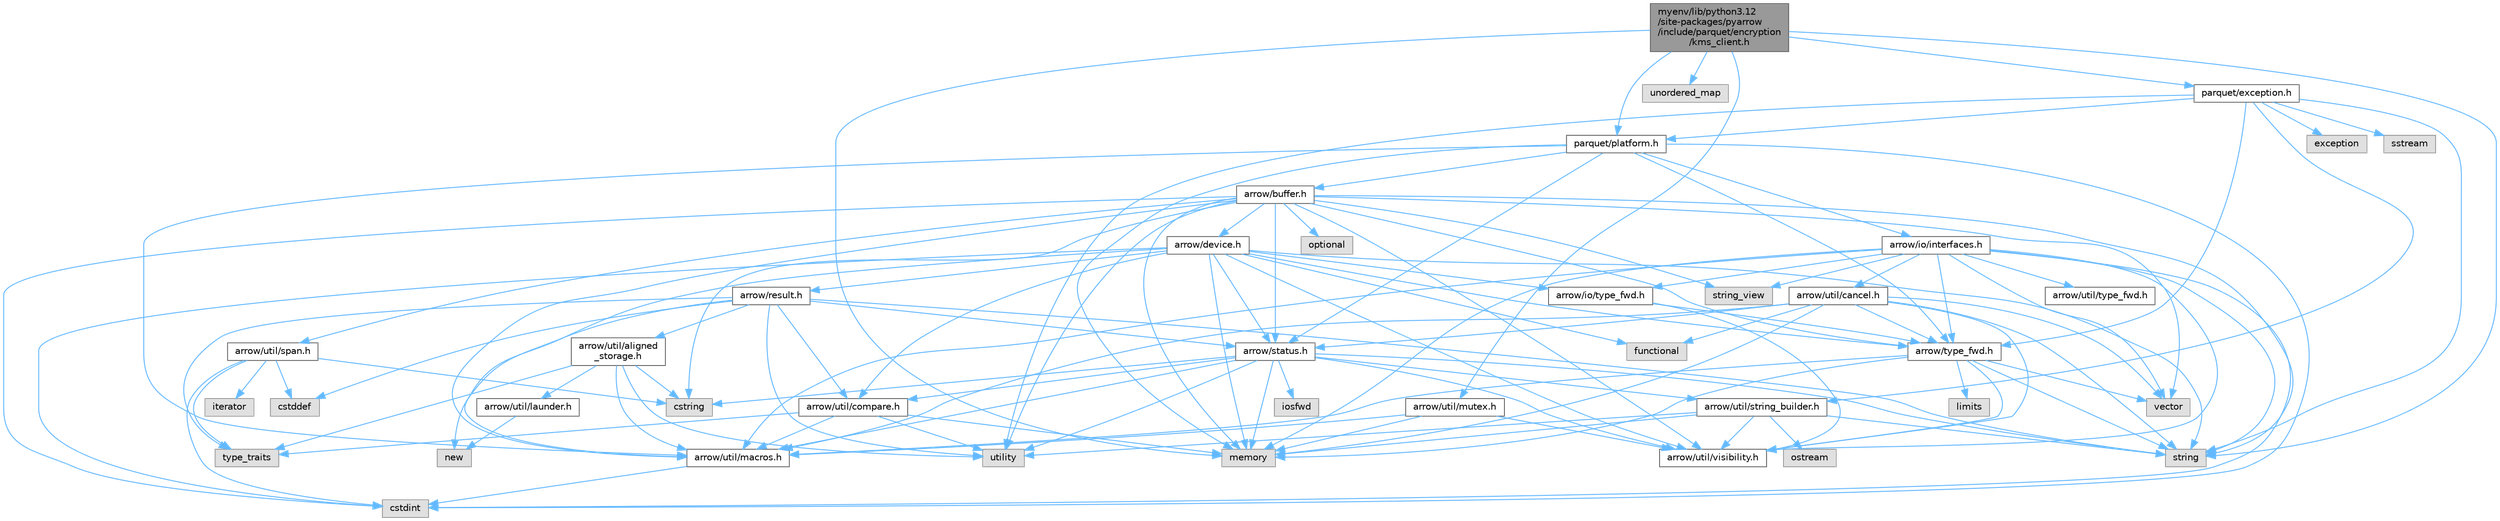digraph "myenv/lib/python3.12/site-packages/pyarrow/include/parquet/encryption/kms_client.h"
{
 // LATEX_PDF_SIZE
  bgcolor="transparent";
  edge [fontname=Helvetica,fontsize=10,labelfontname=Helvetica,labelfontsize=10];
  node [fontname=Helvetica,fontsize=10,shape=box,height=0.2,width=0.4];
  Node1 [id="Node000001",label="myenv/lib/python3.12\l/site-packages/pyarrow\l/include/parquet/encryption\l/kms_client.h",height=0.2,width=0.4,color="gray40", fillcolor="grey60", style="filled", fontcolor="black",tooltip=" "];
  Node1 -> Node2 [id="edge1_Node000001_Node000002",color="steelblue1",style="solid",tooltip=" "];
  Node2 [id="Node000002",label="memory",height=0.2,width=0.4,color="grey60", fillcolor="#E0E0E0", style="filled",tooltip=" "];
  Node1 -> Node3 [id="edge2_Node000001_Node000003",color="steelblue1",style="solid",tooltip=" "];
  Node3 [id="Node000003",label="string",height=0.2,width=0.4,color="grey60", fillcolor="#E0E0E0", style="filled",tooltip=" "];
  Node1 -> Node4 [id="edge3_Node000001_Node000004",color="steelblue1",style="solid",tooltip=" "];
  Node4 [id="Node000004",label="unordered_map",height=0.2,width=0.4,color="grey60", fillcolor="#E0E0E0", style="filled",tooltip=" "];
  Node1 -> Node5 [id="edge4_Node000001_Node000005",color="steelblue1",style="solid",tooltip=" "];
  Node5 [id="Node000005",label="arrow/util/mutex.h",height=0.2,width=0.4,color="grey40", fillcolor="white", style="filled",URL="$mutex_8h.html",tooltip=" "];
  Node5 -> Node2 [id="edge5_Node000005_Node000002",color="steelblue1",style="solid",tooltip=" "];
  Node5 -> Node6 [id="edge6_Node000005_Node000006",color="steelblue1",style="solid",tooltip=" "];
  Node6 [id="Node000006",label="arrow/util/macros.h",height=0.2,width=0.4,color="grey40", fillcolor="white", style="filled",URL="$macros_8h.html",tooltip=" "];
  Node6 -> Node7 [id="edge7_Node000006_Node000007",color="steelblue1",style="solid",tooltip=" "];
  Node7 [id="Node000007",label="cstdint",height=0.2,width=0.4,color="grey60", fillcolor="#E0E0E0", style="filled",tooltip=" "];
  Node5 -> Node8 [id="edge8_Node000005_Node000008",color="steelblue1",style="solid",tooltip=" "];
  Node8 [id="Node000008",label="arrow/util/visibility.h",height=0.2,width=0.4,color="grey40", fillcolor="white", style="filled",URL="$include_2arrow_2util_2visibility_8h.html",tooltip=" "];
  Node1 -> Node9 [id="edge9_Node000001_Node000009",color="steelblue1",style="solid",tooltip=" "];
  Node9 [id="Node000009",label="parquet/exception.h",height=0.2,width=0.4,color="grey40", fillcolor="white", style="filled",URL="$exception_8h.html",tooltip=" "];
  Node9 -> Node10 [id="edge10_Node000009_Node000010",color="steelblue1",style="solid",tooltip=" "];
  Node10 [id="Node000010",label="exception",height=0.2,width=0.4,color="grey60", fillcolor="#E0E0E0", style="filled",tooltip=" "];
  Node9 -> Node11 [id="edge11_Node000009_Node000011",color="steelblue1",style="solid",tooltip=" "];
  Node11 [id="Node000011",label="sstream",height=0.2,width=0.4,color="grey60", fillcolor="#E0E0E0", style="filled",tooltip=" "];
  Node9 -> Node3 [id="edge12_Node000009_Node000003",color="steelblue1",style="solid",tooltip=" "];
  Node9 -> Node12 [id="edge13_Node000009_Node000012",color="steelblue1",style="solid",tooltip=" "];
  Node12 [id="Node000012",label="utility",height=0.2,width=0.4,color="grey60", fillcolor="#E0E0E0", style="filled",tooltip=" "];
  Node9 -> Node13 [id="edge14_Node000009_Node000013",color="steelblue1",style="solid",tooltip=" "];
  Node13 [id="Node000013",label="arrow/type_fwd.h",height=0.2,width=0.4,color="grey40", fillcolor="white", style="filled",URL="$arrow_2type__fwd_8h.html",tooltip=" "];
  Node13 -> Node14 [id="edge15_Node000013_Node000014",color="steelblue1",style="solid",tooltip=" "];
  Node14 [id="Node000014",label="limits",height=0.2,width=0.4,color="grey60", fillcolor="#E0E0E0", style="filled",tooltip=" "];
  Node13 -> Node2 [id="edge16_Node000013_Node000002",color="steelblue1",style="solid",tooltip=" "];
  Node13 -> Node3 [id="edge17_Node000013_Node000003",color="steelblue1",style="solid",tooltip=" "];
  Node13 -> Node15 [id="edge18_Node000013_Node000015",color="steelblue1",style="solid",tooltip=" "];
  Node15 [id="Node000015",label="vector",height=0.2,width=0.4,color="grey60", fillcolor="#E0E0E0", style="filled",tooltip=" "];
  Node13 -> Node6 [id="edge19_Node000013_Node000006",color="steelblue1",style="solid",tooltip=" "];
  Node13 -> Node8 [id="edge20_Node000013_Node000008",color="steelblue1",style="solid",tooltip=" "];
  Node9 -> Node16 [id="edge21_Node000009_Node000016",color="steelblue1",style="solid",tooltip=" "];
  Node16 [id="Node000016",label="arrow/util/string_builder.h",height=0.2,width=0.4,color="grey40", fillcolor="white", style="filled",URL="$string__builder_8h.html",tooltip=" "];
  Node16 -> Node2 [id="edge22_Node000016_Node000002",color="steelblue1",style="solid",tooltip=" "];
  Node16 -> Node17 [id="edge23_Node000016_Node000017",color="steelblue1",style="solid",tooltip=" "];
  Node17 [id="Node000017",label="ostream",height=0.2,width=0.4,color="grey60", fillcolor="#E0E0E0", style="filled",tooltip=" "];
  Node16 -> Node3 [id="edge24_Node000016_Node000003",color="steelblue1",style="solid",tooltip=" "];
  Node16 -> Node12 [id="edge25_Node000016_Node000012",color="steelblue1",style="solid",tooltip=" "];
  Node16 -> Node8 [id="edge26_Node000016_Node000008",color="steelblue1",style="solid",tooltip=" "];
  Node9 -> Node18 [id="edge27_Node000009_Node000018",color="steelblue1",style="solid",tooltip=" "];
  Node18 [id="Node000018",label="parquet/platform.h",height=0.2,width=0.4,color="grey40", fillcolor="white", style="filled",URL="$include_2parquet_2platform_8h.html",tooltip=" "];
  Node18 -> Node7 [id="edge28_Node000018_Node000007",color="steelblue1",style="solid",tooltip=" "];
  Node18 -> Node2 [id="edge29_Node000018_Node000002",color="steelblue1",style="solid",tooltip=" "];
  Node18 -> Node19 [id="edge30_Node000018_Node000019",color="steelblue1",style="solid",tooltip=" "];
  Node19 [id="Node000019",label="arrow/buffer.h",height=0.2,width=0.4,color="grey40", fillcolor="white", style="filled",URL="$buffer_8h.html",tooltip=" "];
  Node19 -> Node7 [id="edge31_Node000019_Node000007",color="steelblue1",style="solid",tooltip=" "];
  Node19 -> Node20 [id="edge32_Node000019_Node000020",color="steelblue1",style="solid",tooltip=" "];
  Node20 [id="Node000020",label="cstring",height=0.2,width=0.4,color="grey60", fillcolor="#E0E0E0", style="filled",tooltip=" "];
  Node19 -> Node2 [id="edge33_Node000019_Node000002",color="steelblue1",style="solid",tooltip=" "];
  Node19 -> Node21 [id="edge34_Node000019_Node000021",color="steelblue1",style="solid",tooltip=" "];
  Node21 [id="Node000021",label="optional",height=0.2,width=0.4,color="grey60", fillcolor="#E0E0E0", style="filled",tooltip=" "];
  Node19 -> Node3 [id="edge35_Node000019_Node000003",color="steelblue1",style="solid",tooltip=" "];
  Node19 -> Node22 [id="edge36_Node000019_Node000022",color="steelblue1",style="solid",tooltip=" "];
  Node22 [id="Node000022",label="string_view",height=0.2,width=0.4,color="grey60", fillcolor="#E0E0E0", style="filled",tooltip=" "];
  Node19 -> Node12 [id="edge37_Node000019_Node000012",color="steelblue1",style="solid",tooltip=" "];
  Node19 -> Node15 [id="edge38_Node000019_Node000015",color="steelblue1",style="solid",tooltip=" "];
  Node19 -> Node23 [id="edge39_Node000019_Node000023",color="steelblue1",style="solid",tooltip=" "];
  Node23 [id="Node000023",label="arrow/device.h",height=0.2,width=0.4,color="grey40", fillcolor="white", style="filled",URL="$device_8h.html",tooltip=" "];
  Node23 -> Node7 [id="edge40_Node000023_Node000007",color="steelblue1",style="solid",tooltip=" "];
  Node23 -> Node24 [id="edge41_Node000023_Node000024",color="steelblue1",style="solid",tooltip=" "];
  Node24 [id="Node000024",label="functional",height=0.2,width=0.4,color="grey60", fillcolor="#E0E0E0", style="filled",tooltip=" "];
  Node23 -> Node2 [id="edge42_Node000023_Node000002",color="steelblue1",style="solid",tooltip=" "];
  Node23 -> Node3 [id="edge43_Node000023_Node000003",color="steelblue1",style="solid",tooltip=" "];
  Node23 -> Node25 [id="edge44_Node000023_Node000025",color="steelblue1",style="solid",tooltip=" "];
  Node25 [id="Node000025",label="arrow/io/type_fwd.h",height=0.2,width=0.4,color="grey40", fillcolor="white", style="filled",URL="$arrow_2io_2type__fwd_8h.html",tooltip=" "];
  Node25 -> Node13 [id="edge45_Node000025_Node000013",color="steelblue1",style="solid",tooltip=" "];
  Node25 -> Node8 [id="edge46_Node000025_Node000008",color="steelblue1",style="solid",tooltip=" "];
  Node23 -> Node26 [id="edge47_Node000023_Node000026",color="steelblue1",style="solid",tooltip=" "];
  Node26 [id="Node000026",label="arrow/result.h",height=0.2,width=0.4,color="grey40", fillcolor="white", style="filled",URL="$result_8h.html",tooltip=" "];
  Node26 -> Node27 [id="edge48_Node000026_Node000027",color="steelblue1",style="solid",tooltip=" "];
  Node27 [id="Node000027",label="cstddef",height=0.2,width=0.4,color="grey60", fillcolor="#E0E0E0", style="filled",tooltip=" "];
  Node26 -> Node28 [id="edge49_Node000026_Node000028",color="steelblue1",style="solid",tooltip=" "];
  Node28 [id="Node000028",label="new",height=0.2,width=0.4,color="grey60", fillcolor="#E0E0E0", style="filled",tooltip=" "];
  Node26 -> Node3 [id="edge50_Node000026_Node000003",color="steelblue1",style="solid",tooltip=" "];
  Node26 -> Node29 [id="edge51_Node000026_Node000029",color="steelblue1",style="solid",tooltip=" "];
  Node29 [id="Node000029",label="type_traits",height=0.2,width=0.4,color="grey60", fillcolor="#E0E0E0", style="filled",tooltip=" "];
  Node26 -> Node12 [id="edge52_Node000026_Node000012",color="steelblue1",style="solid",tooltip=" "];
  Node26 -> Node30 [id="edge53_Node000026_Node000030",color="steelblue1",style="solid",tooltip=" "];
  Node30 [id="Node000030",label="arrow/status.h",height=0.2,width=0.4,color="grey40", fillcolor="white", style="filled",URL="$status_8h.html",tooltip=" "];
  Node30 -> Node20 [id="edge54_Node000030_Node000020",color="steelblue1",style="solid",tooltip=" "];
  Node30 -> Node31 [id="edge55_Node000030_Node000031",color="steelblue1",style="solid",tooltip=" "];
  Node31 [id="Node000031",label="iosfwd",height=0.2,width=0.4,color="grey60", fillcolor="#E0E0E0", style="filled",tooltip=" "];
  Node30 -> Node2 [id="edge56_Node000030_Node000002",color="steelblue1",style="solid",tooltip=" "];
  Node30 -> Node3 [id="edge57_Node000030_Node000003",color="steelblue1",style="solid",tooltip=" "];
  Node30 -> Node12 [id="edge58_Node000030_Node000012",color="steelblue1",style="solid",tooltip=" "];
  Node30 -> Node32 [id="edge59_Node000030_Node000032",color="steelblue1",style="solid",tooltip=" "];
  Node32 [id="Node000032",label="arrow/util/compare.h",height=0.2,width=0.4,color="grey40", fillcolor="white", style="filled",URL="$util_2compare_8h.html",tooltip=" "];
  Node32 -> Node2 [id="edge60_Node000032_Node000002",color="steelblue1",style="solid",tooltip=" "];
  Node32 -> Node29 [id="edge61_Node000032_Node000029",color="steelblue1",style="solid",tooltip=" "];
  Node32 -> Node12 [id="edge62_Node000032_Node000012",color="steelblue1",style="solid",tooltip=" "];
  Node32 -> Node6 [id="edge63_Node000032_Node000006",color="steelblue1",style="solid",tooltip=" "];
  Node30 -> Node6 [id="edge64_Node000030_Node000006",color="steelblue1",style="solid",tooltip=" "];
  Node30 -> Node16 [id="edge65_Node000030_Node000016",color="steelblue1",style="solid",tooltip=" "];
  Node30 -> Node8 [id="edge66_Node000030_Node000008",color="steelblue1",style="solid",tooltip=" "];
  Node26 -> Node33 [id="edge67_Node000026_Node000033",color="steelblue1",style="solid",tooltip=" "];
  Node33 [id="Node000033",label="arrow/util/aligned\l_storage.h",height=0.2,width=0.4,color="grey40", fillcolor="white", style="filled",URL="$aligned__storage_8h.html",tooltip=" "];
  Node33 -> Node20 [id="edge68_Node000033_Node000020",color="steelblue1",style="solid",tooltip=" "];
  Node33 -> Node29 [id="edge69_Node000033_Node000029",color="steelblue1",style="solid",tooltip=" "];
  Node33 -> Node12 [id="edge70_Node000033_Node000012",color="steelblue1",style="solid",tooltip=" "];
  Node33 -> Node34 [id="edge71_Node000033_Node000034",color="steelblue1",style="solid",tooltip=" "];
  Node34 [id="Node000034",label="arrow/util/launder.h",height=0.2,width=0.4,color="grey40", fillcolor="white", style="filled",URL="$launder_8h.html",tooltip=" "];
  Node34 -> Node28 [id="edge72_Node000034_Node000028",color="steelblue1",style="solid",tooltip=" "];
  Node33 -> Node6 [id="edge73_Node000033_Node000006",color="steelblue1",style="solid",tooltip=" "];
  Node26 -> Node32 [id="edge74_Node000026_Node000032",color="steelblue1",style="solid",tooltip=" "];
  Node23 -> Node30 [id="edge75_Node000023_Node000030",color="steelblue1",style="solid",tooltip=" "];
  Node23 -> Node13 [id="edge76_Node000023_Node000013",color="steelblue1",style="solid",tooltip=" "];
  Node23 -> Node32 [id="edge77_Node000023_Node000032",color="steelblue1",style="solid",tooltip=" "];
  Node23 -> Node6 [id="edge78_Node000023_Node000006",color="steelblue1",style="solid",tooltip=" "];
  Node23 -> Node8 [id="edge79_Node000023_Node000008",color="steelblue1",style="solid",tooltip=" "];
  Node19 -> Node30 [id="edge80_Node000019_Node000030",color="steelblue1",style="solid",tooltip=" "];
  Node19 -> Node13 [id="edge81_Node000019_Node000013",color="steelblue1",style="solid",tooltip=" "];
  Node19 -> Node6 [id="edge82_Node000019_Node000006",color="steelblue1",style="solid",tooltip=" "];
  Node19 -> Node35 [id="edge83_Node000019_Node000035",color="steelblue1",style="solid",tooltip=" "];
  Node35 [id="Node000035",label="arrow/util/span.h",height=0.2,width=0.4,color="grey40", fillcolor="white", style="filled",URL="$span_8h.html",tooltip=" "];
  Node35 -> Node27 [id="edge84_Node000035_Node000027",color="steelblue1",style="solid",tooltip=" "];
  Node35 -> Node7 [id="edge85_Node000035_Node000007",color="steelblue1",style="solid",tooltip=" "];
  Node35 -> Node20 [id="edge86_Node000035_Node000020",color="steelblue1",style="solid",tooltip=" "];
  Node35 -> Node36 [id="edge87_Node000035_Node000036",color="steelblue1",style="solid",tooltip=" "];
  Node36 [id="Node000036",label="iterator",height=0.2,width=0.4,color="grey60", fillcolor="#E0E0E0", style="filled",tooltip=" "];
  Node35 -> Node29 [id="edge88_Node000035_Node000029",color="steelblue1",style="solid",tooltip=" "];
  Node19 -> Node8 [id="edge89_Node000019_Node000008",color="steelblue1",style="solid",tooltip=" "];
  Node18 -> Node37 [id="edge90_Node000018_Node000037",color="steelblue1",style="solid",tooltip=" "];
  Node37 [id="Node000037",label="arrow/io/interfaces.h",height=0.2,width=0.4,color="grey40", fillcolor="white", style="filled",URL="$interfaces_8h.html",tooltip=" "];
  Node37 -> Node7 [id="edge91_Node000037_Node000007",color="steelblue1",style="solid",tooltip=" "];
  Node37 -> Node2 [id="edge92_Node000037_Node000002",color="steelblue1",style="solid",tooltip=" "];
  Node37 -> Node3 [id="edge93_Node000037_Node000003",color="steelblue1",style="solid",tooltip=" "];
  Node37 -> Node22 [id="edge94_Node000037_Node000022",color="steelblue1",style="solid",tooltip=" "];
  Node37 -> Node15 [id="edge95_Node000037_Node000015",color="steelblue1",style="solid",tooltip=" "];
  Node37 -> Node25 [id="edge96_Node000037_Node000025",color="steelblue1",style="solid",tooltip=" "];
  Node37 -> Node13 [id="edge97_Node000037_Node000013",color="steelblue1",style="solid",tooltip=" "];
  Node37 -> Node38 [id="edge98_Node000037_Node000038",color="steelblue1",style="solid",tooltip=" "];
  Node38 [id="Node000038",label="arrow/util/cancel.h",height=0.2,width=0.4,color="grey40", fillcolor="white", style="filled",URL="$cancel_8h.html",tooltip=" "];
  Node38 -> Node24 [id="edge99_Node000038_Node000024",color="steelblue1",style="solid",tooltip=" "];
  Node38 -> Node2 [id="edge100_Node000038_Node000002",color="steelblue1",style="solid",tooltip=" "];
  Node38 -> Node3 [id="edge101_Node000038_Node000003",color="steelblue1",style="solid",tooltip=" "];
  Node38 -> Node15 [id="edge102_Node000038_Node000015",color="steelblue1",style="solid",tooltip=" "];
  Node38 -> Node30 [id="edge103_Node000038_Node000030",color="steelblue1",style="solid",tooltip=" "];
  Node38 -> Node13 [id="edge104_Node000038_Node000013",color="steelblue1",style="solid",tooltip=" "];
  Node38 -> Node6 [id="edge105_Node000038_Node000006",color="steelblue1",style="solid",tooltip=" "];
  Node38 -> Node8 [id="edge106_Node000038_Node000008",color="steelblue1",style="solid",tooltip=" "];
  Node37 -> Node6 [id="edge107_Node000037_Node000006",color="steelblue1",style="solid",tooltip=" "];
  Node37 -> Node39 [id="edge108_Node000037_Node000039",color="steelblue1",style="solid",tooltip=" "];
  Node39 [id="Node000039",label="arrow/util/type_fwd.h",height=0.2,width=0.4,color="grey40", fillcolor="white", style="filled",URL="$arrow_2util_2type__fwd_8h.html",tooltip=" "];
  Node37 -> Node8 [id="edge109_Node000037_Node000008",color="steelblue1",style="solid",tooltip=" "];
  Node18 -> Node30 [id="edge110_Node000018_Node000030",color="steelblue1",style="solid",tooltip=" "];
  Node18 -> Node13 [id="edge111_Node000018_Node000013",color="steelblue1",style="solid",tooltip=" "];
  Node18 -> Node6 [id="edge112_Node000018_Node000006",color="steelblue1",style="solid",tooltip=" "];
  Node1 -> Node18 [id="edge113_Node000001_Node000018",color="steelblue1",style="solid",tooltip=" "];
}
